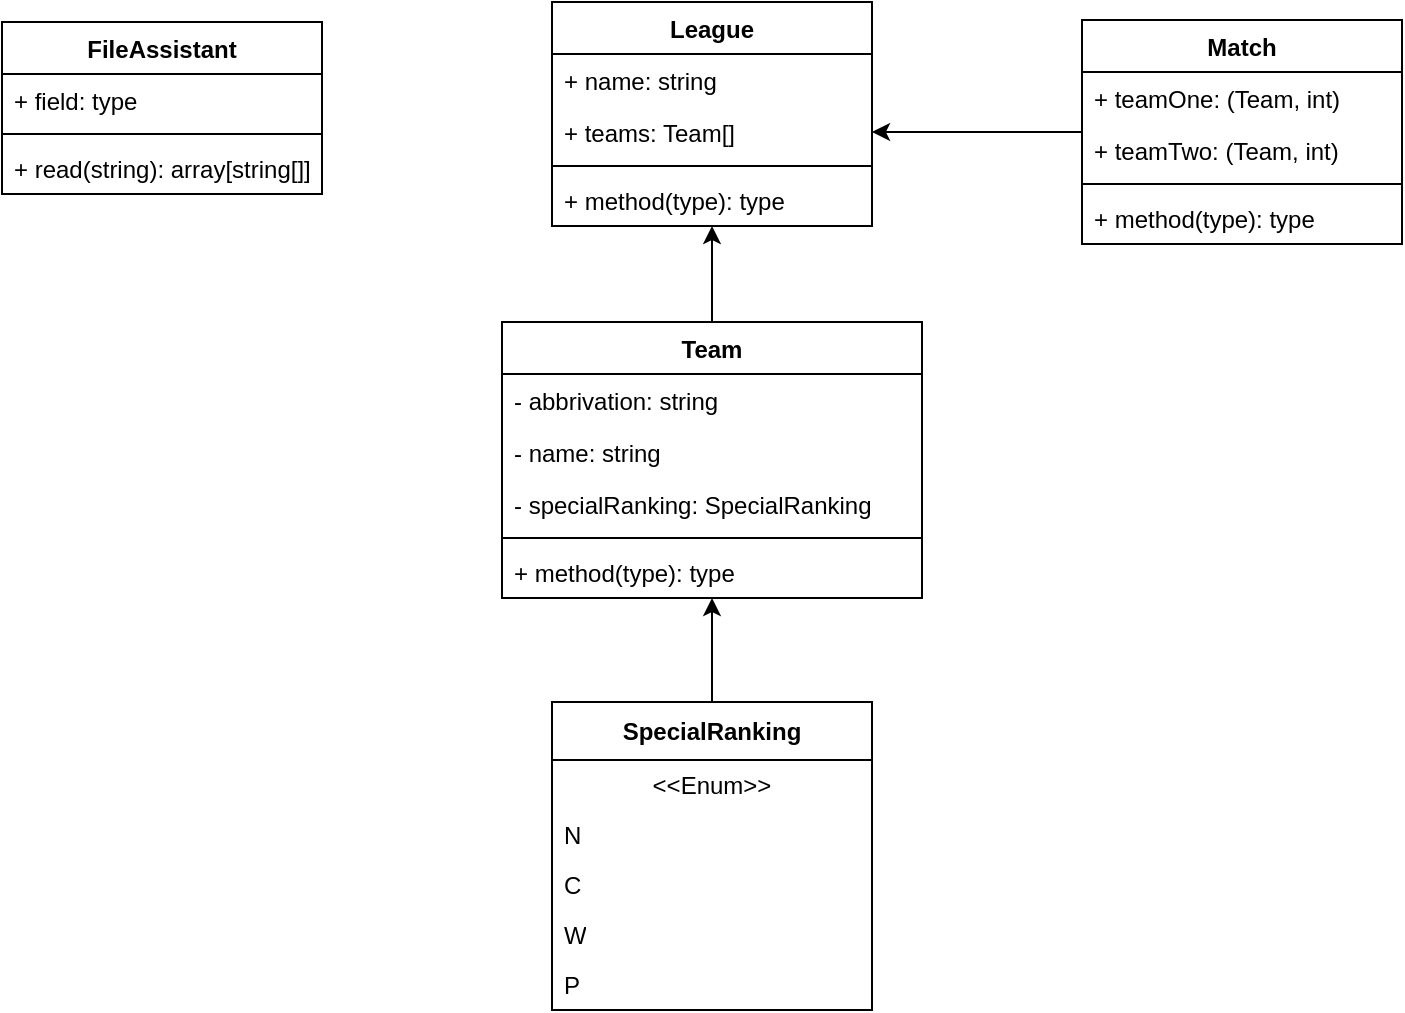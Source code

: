 <mxfile version="21.0.10" type="device"><diagram name="Page-1" id="G8Rwc_Wpw720UXT1xM_M"><mxGraphModel dx="1164" dy="727" grid="1" gridSize="10" guides="1" tooltips="1" connect="1" arrows="1" fold="1" page="1" pageScale="1" pageWidth="850" pageHeight="1100" math="0" shadow="0"><root><mxCell id="0"/><mxCell id="1" parent="0"/><mxCell id="6e59rgCdz3w-RgTdnNqG-21" value="FileAssistant" style="swimlane;fontStyle=1;align=center;verticalAlign=top;childLayout=stackLayout;horizontal=1;startSize=26;horizontalStack=0;resizeParent=1;resizeParentMax=0;resizeLast=0;collapsible=1;marginBottom=0;whiteSpace=wrap;html=1;" vertex="1" parent="1"><mxGeometry x="120" y="80" width="160" height="86" as="geometry"><mxRectangle x="120" y="80" width="100" height="30" as="alternateBounds"/></mxGeometry></mxCell><mxCell id="6e59rgCdz3w-RgTdnNqG-22" value="+ field: type" style="text;strokeColor=none;fillColor=none;align=left;verticalAlign=top;spacingLeft=4;spacingRight=4;overflow=hidden;rotatable=0;points=[[0,0.5],[1,0.5]];portConstraint=eastwest;whiteSpace=wrap;html=1;" vertex="1" parent="6e59rgCdz3w-RgTdnNqG-21"><mxGeometry y="26" width="160" height="26" as="geometry"/></mxCell><mxCell id="6e59rgCdz3w-RgTdnNqG-23" value="" style="line;strokeWidth=1;fillColor=none;align=left;verticalAlign=middle;spacingTop=-1;spacingLeft=3;spacingRight=3;rotatable=0;labelPosition=right;points=[];portConstraint=eastwest;strokeColor=inherit;" vertex="1" parent="6e59rgCdz3w-RgTdnNqG-21"><mxGeometry y="52" width="160" height="8" as="geometry"/></mxCell><mxCell id="6e59rgCdz3w-RgTdnNqG-24" value="+ read(string): array[string[]]" style="text;strokeColor=none;fillColor=none;align=left;verticalAlign=top;spacingLeft=4;spacingRight=4;overflow=hidden;rotatable=0;points=[[0,0.5],[1,0.5]];portConstraint=eastwest;whiteSpace=wrap;html=1;" vertex="1" parent="6e59rgCdz3w-RgTdnNqG-21"><mxGeometry y="60" width="160" height="26" as="geometry"/></mxCell><mxCell id="6e59rgCdz3w-RgTdnNqG-55" style="edgeStyle=orthogonalEdgeStyle;rounded=0;orthogonalLoop=1;jettySize=auto;html=1;entryX=0.5;entryY=1;entryDx=0;entryDy=0;" edge="1" parent="1" source="6e59rgCdz3w-RgTdnNqG-34" target="6e59rgCdz3w-RgTdnNqG-40"><mxGeometry relative="1" as="geometry"/></mxCell><mxCell id="6e59rgCdz3w-RgTdnNqG-34" value="Team" style="swimlane;fontStyle=1;align=center;verticalAlign=top;childLayout=stackLayout;horizontal=1;startSize=26;horizontalStack=0;resizeParent=1;resizeParentMax=0;resizeLast=0;collapsible=1;marginBottom=0;whiteSpace=wrap;html=1;" vertex="1" parent="1"><mxGeometry x="370" y="230" width="210" height="138" as="geometry"/></mxCell><mxCell id="6e59rgCdz3w-RgTdnNqG-35" value="- abbrivation: string" style="text;strokeColor=none;fillColor=none;align=left;verticalAlign=top;spacingLeft=4;spacingRight=4;overflow=hidden;rotatable=0;points=[[0,0.5],[1,0.5]];portConstraint=eastwest;whiteSpace=wrap;html=1;" vertex="1" parent="6e59rgCdz3w-RgTdnNqG-34"><mxGeometry y="26" width="210" height="26" as="geometry"/></mxCell><mxCell id="6e59rgCdz3w-RgTdnNqG-38" value="- name: string" style="text;strokeColor=none;fillColor=none;align=left;verticalAlign=top;spacingLeft=4;spacingRight=4;overflow=hidden;rotatable=0;points=[[0,0.5],[1,0.5]];portConstraint=eastwest;whiteSpace=wrap;html=1;" vertex="1" parent="6e59rgCdz3w-RgTdnNqG-34"><mxGeometry y="52" width="210" height="26" as="geometry"/></mxCell><mxCell id="6e59rgCdz3w-RgTdnNqG-39" value="- specialRanking: SpecialRanking" style="text;strokeColor=none;fillColor=none;align=left;verticalAlign=top;spacingLeft=4;spacingRight=4;overflow=hidden;rotatable=0;points=[[0,0.5],[1,0.5]];portConstraint=eastwest;whiteSpace=wrap;html=1;" vertex="1" parent="6e59rgCdz3w-RgTdnNqG-34"><mxGeometry y="78" width="210" height="26" as="geometry"/></mxCell><mxCell id="6e59rgCdz3w-RgTdnNqG-36" value="" style="line;strokeWidth=1;fillColor=none;align=left;verticalAlign=middle;spacingTop=-1;spacingLeft=3;spacingRight=3;rotatable=0;labelPosition=right;points=[];portConstraint=eastwest;strokeColor=inherit;" vertex="1" parent="6e59rgCdz3w-RgTdnNqG-34"><mxGeometry y="104" width="210" height="8" as="geometry"/></mxCell><mxCell id="6e59rgCdz3w-RgTdnNqG-37" value="+ method(type): type" style="text;strokeColor=none;fillColor=none;align=left;verticalAlign=top;spacingLeft=4;spacingRight=4;overflow=hidden;rotatable=0;points=[[0,0.5],[1,0.5]];portConstraint=eastwest;whiteSpace=wrap;html=1;" vertex="1" parent="6e59rgCdz3w-RgTdnNqG-34"><mxGeometry y="112" width="210" height="26" as="geometry"/></mxCell><mxCell id="6e59rgCdz3w-RgTdnNqG-40" value="League" style="swimlane;fontStyle=1;align=center;verticalAlign=top;childLayout=stackLayout;horizontal=1;startSize=26;horizontalStack=0;resizeParent=1;resizeParentMax=0;resizeLast=0;collapsible=1;marginBottom=0;whiteSpace=wrap;html=1;" vertex="1" parent="1"><mxGeometry x="395" y="70" width="160" height="112" as="geometry"/></mxCell><mxCell id="6e59rgCdz3w-RgTdnNqG-41" value="+ name: string" style="text;strokeColor=none;fillColor=none;align=left;verticalAlign=top;spacingLeft=4;spacingRight=4;overflow=hidden;rotatable=0;points=[[0,0.5],[1,0.5]];portConstraint=eastwest;whiteSpace=wrap;html=1;" vertex="1" parent="6e59rgCdz3w-RgTdnNqG-40"><mxGeometry y="26" width="160" height="26" as="geometry"/></mxCell><mxCell id="6e59rgCdz3w-RgTdnNqG-53" value="+ teams: Team[]" style="text;strokeColor=none;fillColor=none;align=left;verticalAlign=top;spacingLeft=4;spacingRight=4;overflow=hidden;rotatable=0;points=[[0,0.5],[1,0.5]];portConstraint=eastwest;whiteSpace=wrap;html=1;" vertex="1" parent="6e59rgCdz3w-RgTdnNqG-40"><mxGeometry y="52" width="160" height="26" as="geometry"/></mxCell><mxCell id="6e59rgCdz3w-RgTdnNqG-42" value="" style="line;strokeWidth=1;fillColor=none;align=left;verticalAlign=middle;spacingTop=-1;spacingLeft=3;spacingRight=3;rotatable=0;labelPosition=right;points=[];portConstraint=eastwest;strokeColor=inherit;" vertex="1" parent="6e59rgCdz3w-RgTdnNqG-40"><mxGeometry y="78" width="160" height="8" as="geometry"/></mxCell><mxCell id="6e59rgCdz3w-RgTdnNqG-43" value="+ method(type): type" style="text;strokeColor=none;fillColor=none;align=left;verticalAlign=top;spacingLeft=4;spacingRight=4;overflow=hidden;rotatable=0;points=[[0,0.5],[1,0.5]];portConstraint=eastwest;whiteSpace=wrap;html=1;" vertex="1" parent="6e59rgCdz3w-RgTdnNqG-40"><mxGeometry y="86" width="160" height="26" as="geometry"/></mxCell><mxCell id="6e59rgCdz3w-RgTdnNqG-51" style="edgeStyle=orthogonalEdgeStyle;rounded=0;orthogonalLoop=1;jettySize=auto;html=1;entryX=0.5;entryY=1;entryDx=0;entryDy=0;" edge="1" parent="1" source="6e59rgCdz3w-RgTdnNqG-45" target="6e59rgCdz3w-RgTdnNqG-34"><mxGeometry relative="1" as="geometry"/></mxCell><mxCell id="6e59rgCdz3w-RgTdnNqG-45" value="&lt;div&gt;SpecialRanking&lt;/div&gt;" style="swimlane;fontStyle=1;align=center;verticalAlign=middle;childLayout=stackLayout;horizontal=1;startSize=29;horizontalStack=0;resizeParent=1;resizeParentMax=0;resizeLast=0;collapsible=0;marginBottom=0;html=1;whiteSpace=wrap;" vertex="1" parent="1"><mxGeometry x="395" y="420" width="160" height="154" as="geometry"/></mxCell><mxCell id="6e59rgCdz3w-RgTdnNqG-46" value="&amp;lt;&amp;lt;Enum&amp;gt;&amp;gt;" style="text;html=1;strokeColor=none;fillColor=none;align=center;verticalAlign=middle;spacingLeft=4;spacingRight=4;overflow=hidden;rotatable=0;points=[[0,0.5],[1,0.5]];portConstraint=eastwest;whiteSpace=wrap;" vertex="1" parent="6e59rgCdz3w-RgTdnNqG-45"><mxGeometry y="29" width="160" height="25" as="geometry"/></mxCell><mxCell id="6e59rgCdz3w-RgTdnNqG-47" value="&lt;div&gt;N&lt;/div&gt;" style="text;html=1;strokeColor=none;fillColor=none;align=left;verticalAlign=middle;spacingLeft=4;spacingRight=4;overflow=hidden;rotatable=0;points=[[0,0.5],[1,0.5]];portConstraint=eastwest;whiteSpace=wrap;" vertex="1" parent="6e59rgCdz3w-RgTdnNqG-45"><mxGeometry y="54" width="160" height="25" as="geometry"/></mxCell><mxCell id="6e59rgCdz3w-RgTdnNqG-48" value="C" style="text;html=1;strokeColor=none;fillColor=none;align=left;verticalAlign=middle;spacingLeft=4;spacingRight=4;overflow=hidden;rotatable=0;points=[[0,0.5],[1,0.5]];portConstraint=eastwest;whiteSpace=wrap;" vertex="1" parent="6e59rgCdz3w-RgTdnNqG-45"><mxGeometry y="79" width="160" height="25" as="geometry"/></mxCell><mxCell id="6e59rgCdz3w-RgTdnNqG-49" value="W" style="text;html=1;strokeColor=none;fillColor=none;align=left;verticalAlign=middle;spacingLeft=4;spacingRight=4;overflow=hidden;rotatable=0;points=[[0,0.5],[1,0.5]];portConstraint=eastwest;whiteSpace=wrap;" vertex="1" parent="6e59rgCdz3w-RgTdnNqG-45"><mxGeometry y="104" width="160" height="25" as="geometry"/></mxCell><mxCell id="6e59rgCdz3w-RgTdnNqG-50" value="P" style="text;html=1;strokeColor=none;fillColor=none;align=left;verticalAlign=middle;spacingLeft=4;spacingRight=4;overflow=hidden;rotatable=0;points=[[0,0.5],[1,0.5]];portConstraint=eastwest;whiteSpace=wrap;" vertex="1" parent="6e59rgCdz3w-RgTdnNqG-45"><mxGeometry y="129" width="160" height="25" as="geometry"/></mxCell><mxCell id="6e59rgCdz3w-RgTdnNqG-62" style="edgeStyle=orthogonalEdgeStyle;rounded=0;orthogonalLoop=1;jettySize=auto;html=1;entryX=1;entryY=0.5;entryDx=0;entryDy=0;" edge="1" parent="1" source="6e59rgCdz3w-RgTdnNqG-56" target="6e59rgCdz3w-RgTdnNqG-53"><mxGeometry relative="1" as="geometry"/></mxCell><mxCell id="6e59rgCdz3w-RgTdnNqG-56" value="Match" style="swimlane;fontStyle=1;align=center;verticalAlign=top;childLayout=stackLayout;horizontal=1;startSize=26;horizontalStack=0;resizeParent=1;resizeParentMax=0;resizeLast=0;collapsible=1;marginBottom=0;whiteSpace=wrap;html=1;" vertex="1" parent="1"><mxGeometry x="660" y="79" width="160" height="112" as="geometry"/></mxCell><mxCell id="6e59rgCdz3w-RgTdnNqG-57" value="+ teamOne: (Team, int)" style="text;strokeColor=none;fillColor=none;align=left;verticalAlign=top;spacingLeft=4;spacingRight=4;overflow=hidden;rotatable=0;points=[[0,0.5],[1,0.5]];portConstraint=eastwest;whiteSpace=wrap;html=1;" vertex="1" parent="6e59rgCdz3w-RgTdnNqG-56"><mxGeometry y="26" width="160" height="26" as="geometry"/></mxCell><mxCell id="6e59rgCdz3w-RgTdnNqG-60" value="+ teamTwo: (Team, int)" style="text;strokeColor=none;fillColor=none;align=left;verticalAlign=top;spacingLeft=4;spacingRight=4;overflow=hidden;rotatable=0;points=[[0,0.5],[1,0.5]];portConstraint=eastwest;whiteSpace=wrap;html=1;" vertex="1" parent="6e59rgCdz3w-RgTdnNqG-56"><mxGeometry y="52" width="160" height="26" as="geometry"/></mxCell><mxCell id="6e59rgCdz3w-RgTdnNqG-58" value="" style="line;strokeWidth=1;fillColor=none;align=left;verticalAlign=middle;spacingTop=-1;spacingLeft=3;spacingRight=3;rotatable=0;labelPosition=right;points=[];portConstraint=eastwest;strokeColor=inherit;" vertex="1" parent="6e59rgCdz3w-RgTdnNqG-56"><mxGeometry y="78" width="160" height="8" as="geometry"/></mxCell><mxCell id="6e59rgCdz3w-RgTdnNqG-59" value="+ method(type): type" style="text;strokeColor=none;fillColor=none;align=left;verticalAlign=top;spacingLeft=4;spacingRight=4;overflow=hidden;rotatable=0;points=[[0,0.5],[1,0.5]];portConstraint=eastwest;whiteSpace=wrap;html=1;" vertex="1" parent="6e59rgCdz3w-RgTdnNqG-56"><mxGeometry y="86" width="160" height="26" as="geometry"/></mxCell></root></mxGraphModel></diagram></mxfile>